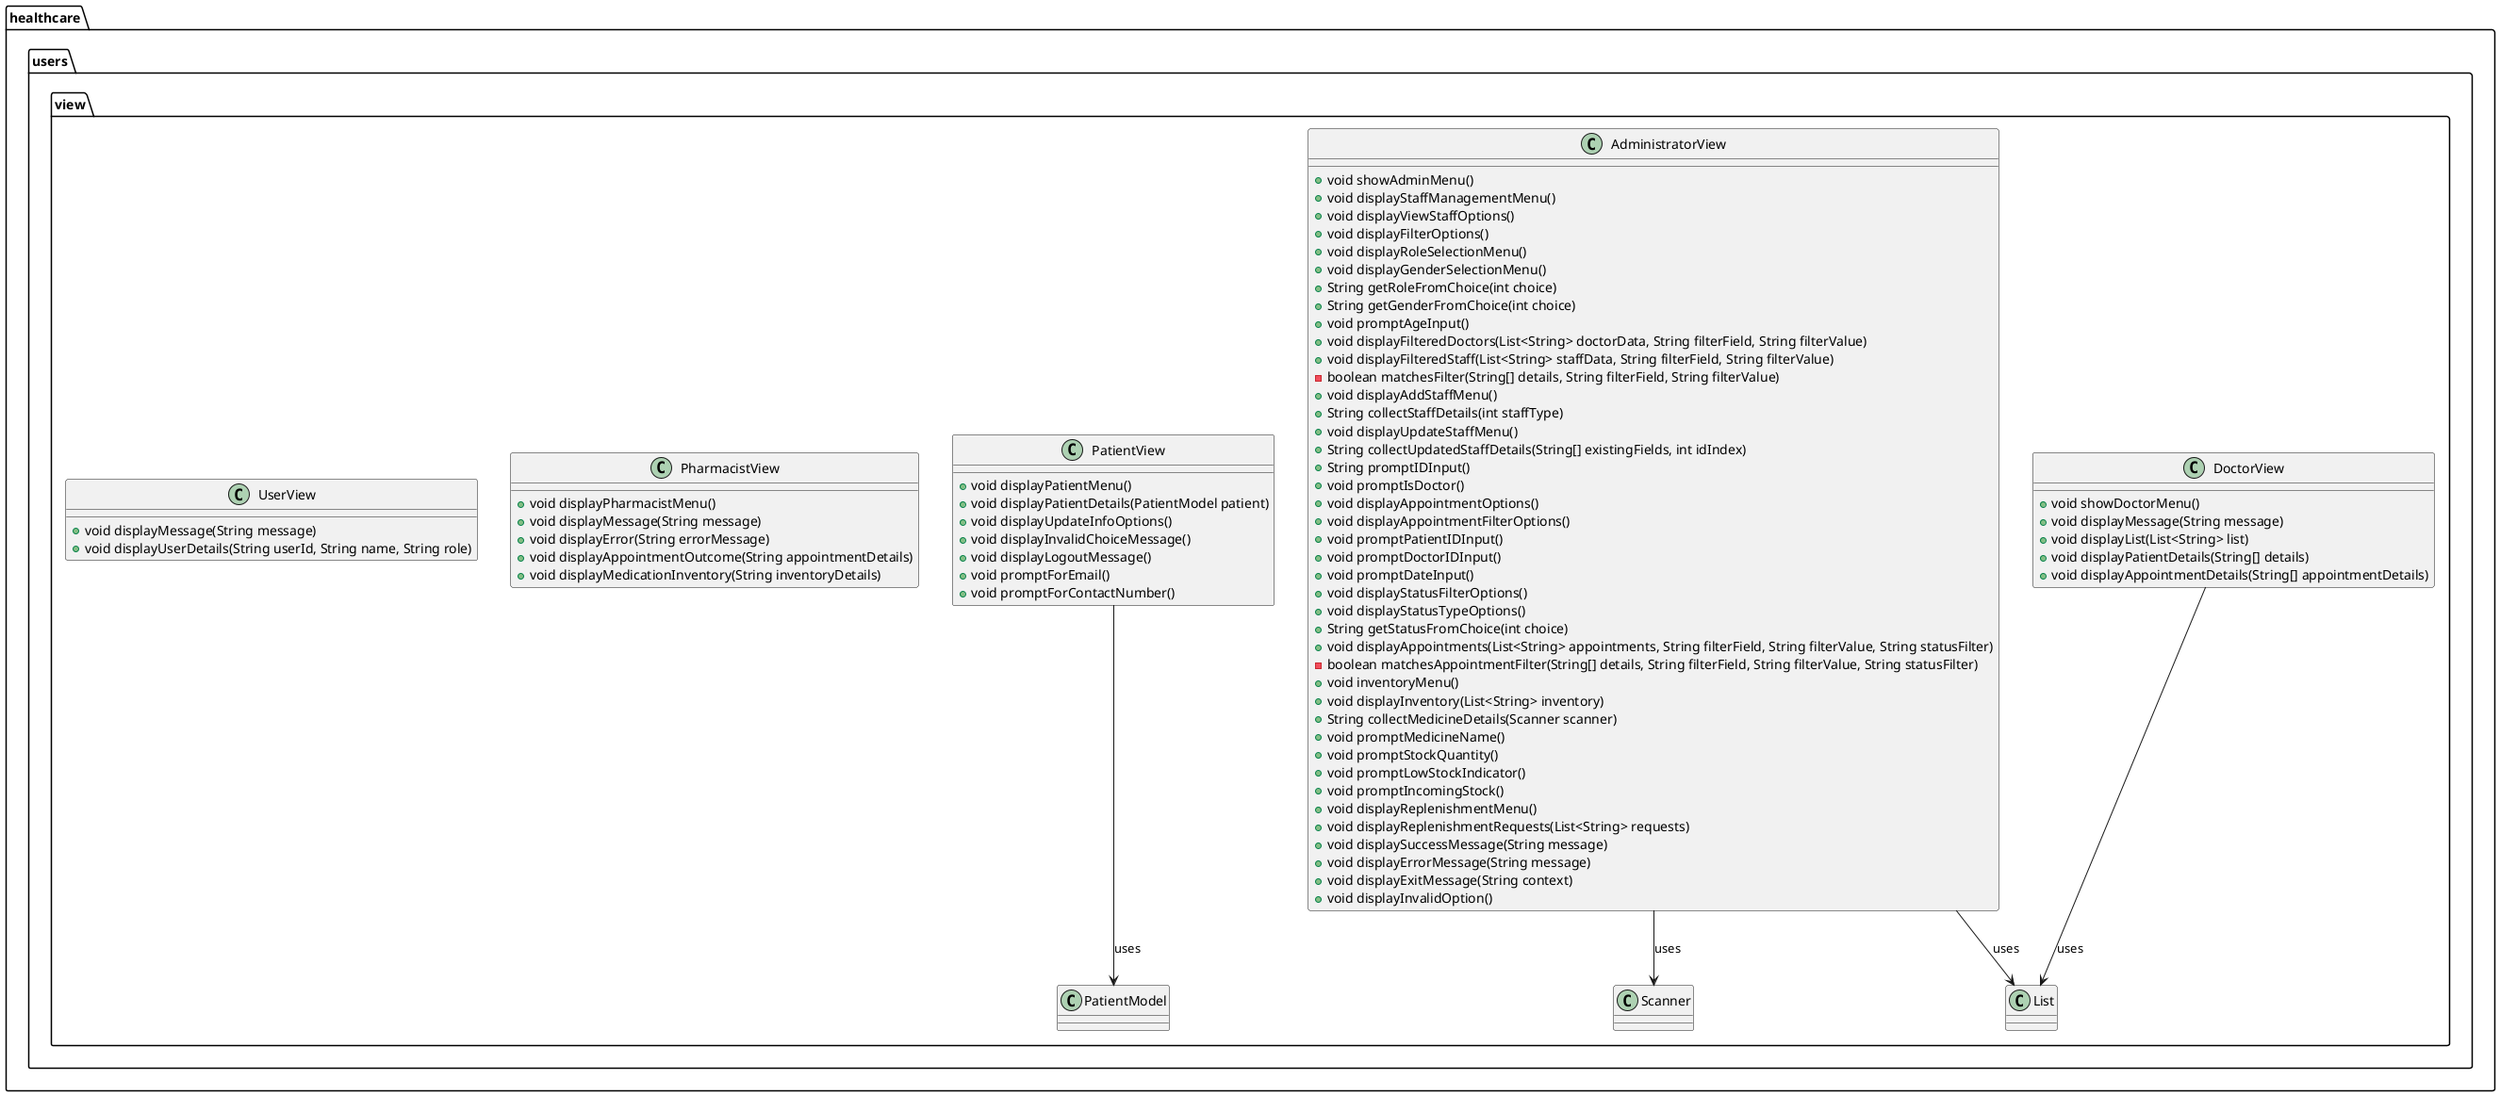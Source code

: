 @startuml name

package healthcare.users.view {

    class AdministratorView {
        + void showAdminMenu()
        + void displayStaffManagementMenu()
        + void displayViewStaffOptions()
        + void displayFilterOptions()
        + void displayRoleSelectionMenu()
        + void displayGenderSelectionMenu()
        + String getRoleFromChoice(int choice)
        + String getGenderFromChoice(int choice)
        + void promptAgeInput()
        + void displayFilteredDoctors(List<String> doctorData, String filterField, String filterValue)
        + void displayFilteredStaff(List<String> staffData, String filterField, String filterValue)
        - boolean matchesFilter(String[] details, String filterField, String filterValue)
        + void displayAddStaffMenu()
        + String collectStaffDetails(int staffType)
        + void displayUpdateStaffMenu()
        + String collectUpdatedStaffDetails(String[] existingFields, int idIndex)
        + String promptIDInput()
        + void promptIsDoctor()
        + void displayAppointmentOptions()
        + void displayAppointmentFilterOptions()
        + void promptPatientIDInput()
        + void promptDoctorIDInput()
        + void promptDateInput()
        + void displayStatusFilterOptions()
        + void displayStatusTypeOptions()
        + String getStatusFromChoice(int choice)
        + void displayAppointments(List<String> appointments, String filterField, String filterValue, String statusFilter)
        - boolean matchesAppointmentFilter(String[] details, String filterField, String filterValue, String statusFilter)
        + void inventoryMenu()
        + void displayInventory(List<String> inventory)
        + String collectMedicineDetails(Scanner scanner)
        + void promptMedicineName()
        + void promptStockQuantity()
        + void promptLowStockIndicator()
        + void promptIncomingStock()
        + void displayReplenishmentMenu()
        + void displayReplenishmentRequests(List<String> requests)
        + void displaySuccessMessage(String message)
        + void displayErrorMessage(String message)
        + void displayExitMessage(String context)
        + void displayInvalidOption()
    }

    class DoctorView {
        + void showDoctorMenu()
        + void displayMessage(String message)
        + void displayList(List<String> list)
        + void displayPatientDetails(String[] details)
        + void displayAppointmentDetails(String[] appointmentDetails)
    }

    class PatientView {
        + void displayPatientMenu()
        + void displayPatientDetails(PatientModel patient)
        + void displayUpdateInfoOptions()
        + void displayInvalidChoiceMessage()
        + void displayLogoutMessage()
        + void promptForEmail()
        + void promptForContactNumber()
    }

    class PharmacistView {
        + void displayPharmacistMenu()
        + void displayMessage(String message)
        + void displayError(String errorMessage)
        + void displayAppointmentOutcome(String appointmentDetails)
        + void displayMedicationInventory(String inventoryDetails)
    }

    class UserView {
        + void displayMessage(String message)
        + void displayUserDetails(String userId, String name, String role)
    }

    AdministratorView --> Scanner : uses
    AdministratorView --> List : uses
    DoctorView --> List : uses
    PatientView --> PatientModel : uses
}
@enduml
